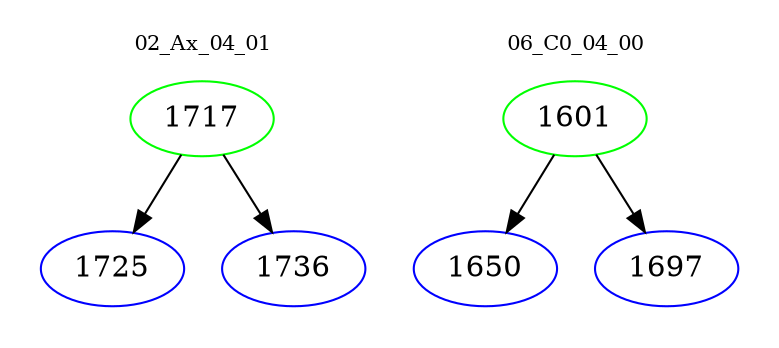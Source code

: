 digraph{
subgraph cluster_0 {
color = white
label = "02_Ax_04_01";
fontsize=10;
T0_1717 [label="1717", color="green"]
T0_1717 -> T0_1725 [color="black"]
T0_1725 [label="1725", color="blue"]
T0_1717 -> T0_1736 [color="black"]
T0_1736 [label="1736", color="blue"]
}
subgraph cluster_1 {
color = white
label = "06_C0_04_00";
fontsize=10;
T1_1601 [label="1601", color="green"]
T1_1601 -> T1_1650 [color="black"]
T1_1650 [label="1650", color="blue"]
T1_1601 -> T1_1697 [color="black"]
T1_1697 [label="1697", color="blue"]
}
}
